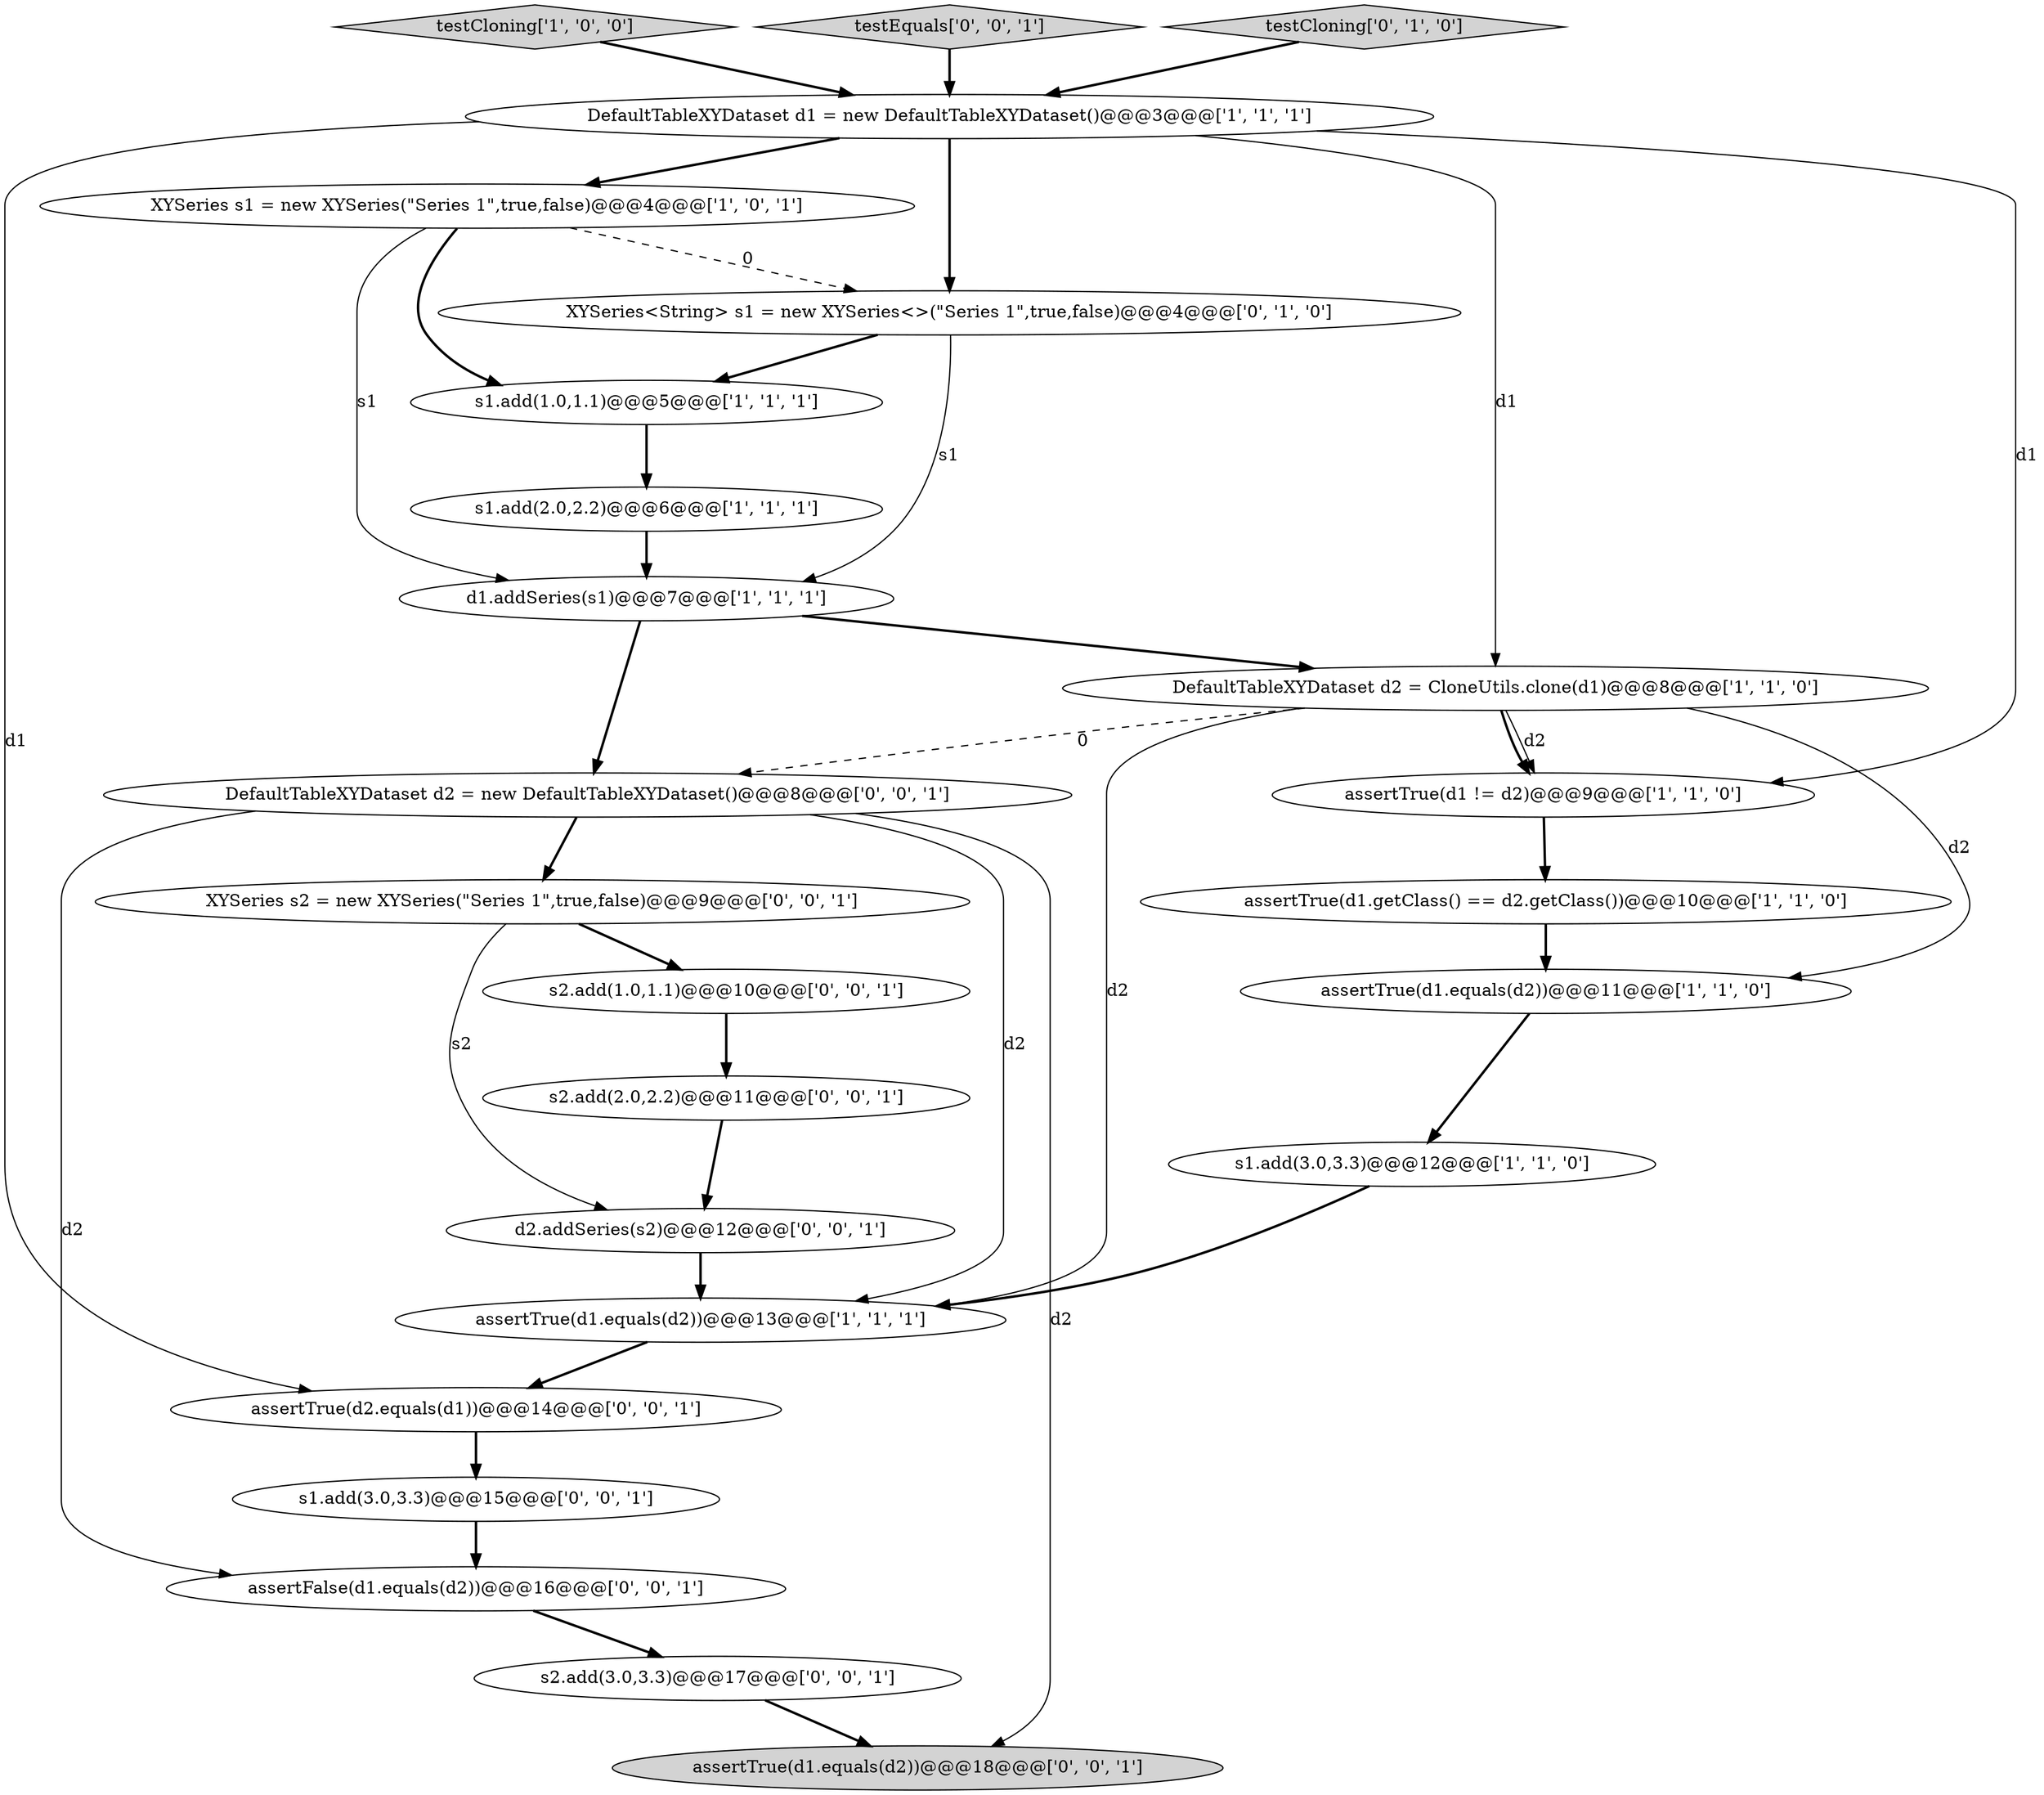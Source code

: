 digraph {
10 [style = filled, label = "s1.add(1.0,1.1)@@@5@@@['1', '1', '1']", fillcolor = white, shape = ellipse image = "AAA0AAABBB1BBB"];
2 [style = filled, label = "assertTrue(d1.equals(d2))@@@11@@@['1', '1', '0']", fillcolor = white, shape = ellipse image = "AAA0AAABBB1BBB"];
12 [style = filled, label = "XYSeries<String> s1 = new XYSeries<>(\"Series 1\",true,false)@@@4@@@['0', '1', '0']", fillcolor = white, shape = ellipse image = "AAA1AAABBB2BBB"];
14 [style = filled, label = "DefaultTableXYDataset d2 = new DefaultTableXYDataset()@@@8@@@['0', '0', '1']", fillcolor = white, shape = ellipse image = "AAA0AAABBB3BBB"];
17 [style = filled, label = "s2.add(3.0,3.3)@@@17@@@['0', '0', '1']", fillcolor = white, shape = ellipse image = "AAA0AAABBB3BBB"];
9 [style = filled, label = "DefaultTableXYDataset d1 = new DefaultTableXYDataset()@@@3@@@['1', '1', '1']", fillcolor = white, shape = ellipse image = "AAA0AAABBB1BBB"];
15 [style = filled, label = "assertTrue(d2.equals(d1))@@@14@@@['0', '0', '1']", fillcolor = white, shape = ellipse image = "AAA0AAABBB3BBB"];
23 [style = filled, label = "assertTrue(d1.equals(d2))@@@18@@@['0', '0', '1']", fillcolor = lightgray, shape = ellipse image = "AAA0AAABBB3BBB"];
6 [style = filled, label = "testCloning['1', '0', '0']", fillcolor = lightgray, shape = diamond image = "AAA0AAABBB1BBB"];
21 [style = filled, label = "testEquals['0', '0', '1']", fillcolor = lightgray, shape = diamond image = "AAA0AAABBB3BBB"];
18 [style = filled, label = "XYSeries s2 = new XYSeries(\"Series 1\",true,false)@@@9@@@['0', '0', '1']", fillcolor = white, shape = ellipse image = "AAA0AAABBB3BBB"];
5 [style = filled, label = "s1.add(3.0,3.3)@@@12@@@['1', '1', '0']", fillcolor = white, shape = ellipse image = "AAA0AAABBB1BBB"];
0 [style = filled, label = "s1.add(2.0,2.2)@@@6@@@['1', '1', '1']", fillcolor = white, shape = ellipse image = "AAA0AAABBB1BBB"];
4 [style = filled, label = "assertTrue(d1 != d2)@@@9@@@['1', '1', '0']", fillcolor = white, shape = ellipse image = "AAA0AAABBB1BBB"];
13 [style = filled, label = "testCloning['0', '1', '0']", fillcolor = lightgray, shape = diamond image = "AAA0AAABBB2BBB"];
20 [style = filled, label = "s1.add(3.0,3.3)@@@15@@@['0', '0', '1']", fillcolor = white, shape = ellipse image = "AAA0AAABBB3BBB"];
22 [style = filled, label = "s2.add(1.0,1.1)@@@10@@@['0', '0', '1']", fillcolor = white, shape = ellipse image = "AAA0AAABBB3BBB"];
7 [style = filled, label = "assertTrue(d1.getClass() == d2.getClass())@@@10@@@['1', '1', '0']", fillcolor = white, shape = ellipse image = "AAA0AAABBB1BBB"];
19 [style = filled, label = "assertFalse(d1.equals(d2))@@@16@@@['0', '0', '1']", fillcolor = white, shape = ellipse image = "AAA0AAABBB3BBB"];
16 [style = filled, label = "d2.addSeries(s2)@@@12@@@['0', '0', '1']", fillcolor = white, shape = ellipse image = "AAA0AAABBB3BBB"];
1 [style = filled, label = "d1.addSeries(s1)@@@7@@@['1', '1', '1']", fillcolor = white, shape = ellipse image = "AAA0AAABBB1BBB"];
3 [style = filled, label = "assertTrue(d1.equals(d2))@@@13@@@['1', '1', '1']", fillcolor = white, shape = ellipse image = "AAA0AAABBB1BBB"];
24 [style = filled, label = "s2.add(2.0,2.2)@@@11@@@['0', '0', '1']", fillcolor = white, shape = ellipse image = "AAA0AAABBB3BBB"];
11 [style = filled, label = "DefaultTableXYDataset d2 = CloneUtils.clone(d1)@@@8@@@['1', '1', '0']", fillcolor = white, shape = ellipse image = "AAA0AAABBB1BBB"];
8 [style = filled, label = "XYSeries s1 = new XYSeries(\"Series 1\",true,false)@@@4@@@['1', '0', '1']", fillcolor = white, shape = ellipse image = "AAA0AAABBB1BBB"];
11->4 [style = bold, label=""];
11->3 [style = solid, label="d2"];
4->7 [style = bold, label=""];
14->18 [style = bold, label=""];
18->22 [style = bold, label=""];
22->24 [style = bold, label=""];
9->4 [style = solid, label="d1"];
2->5 [style = bold, label=""];
1->14 [style = bold, label=""];
14->3 [style = solid, label="d2"];
0->1 [style = bold, label=""];
8->1 [style = solid, label="s1"];
1->11 [style = bold, label=""];
20->19 [style = bold, label=""];
6->9 [style = bold, label=""];
14->23 [style = solid, label="d2"];
18->16 [style = solid, label="s2"];
12->10 [style = bold, label=""];
8->12 [style = dashed, label="0"];
9->11 [style = solid, label="d1"];
24->16 [style = bold, label=""];
16->3 [style = bold, label=""];
19->17 [style = bold, label=""];
12->1 [style = solid, label="s1"];
3->15 [style = bold, label=""];
17->23 [style = bold, label=""];
15->20 [style = bold, label=""];
11->4 [style = solid, label="d2"];
9->15 [style = solid, label="d1"];
5->3 [style = bold, label=""];
13->9 [style = bold, label=""];
21->9 [style = bold, label=""];
9->8 [style = bold, label=""];
11->2 [style = solid, label="d2"];
8->10 [style = bold, label=""];
14->19 [style = solid, label="d2"];
10->0 [style = bold, label=""];
11->14 [style = dashed, label="0"];
9->12 [style = bold, label=""];
7->2 [style = bold, label=""];
}
